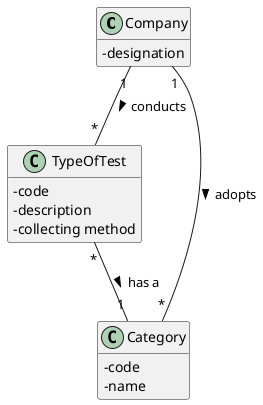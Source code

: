@startuml
'https://plantuml.com/sequence-diagram
hide methods
skinparam classAttributeIconSize 0



Company"1" -- "*"TypeOfTest:> conducts
Company"1" -- "*"Category :> adopts
TypeOfTest"*" -- "1"Category :> has a

class TypeOfTest{
-code
-description
-collecting method
}

class Company{
-designation
}

class Category{
    -code
    -name
}
@enduml